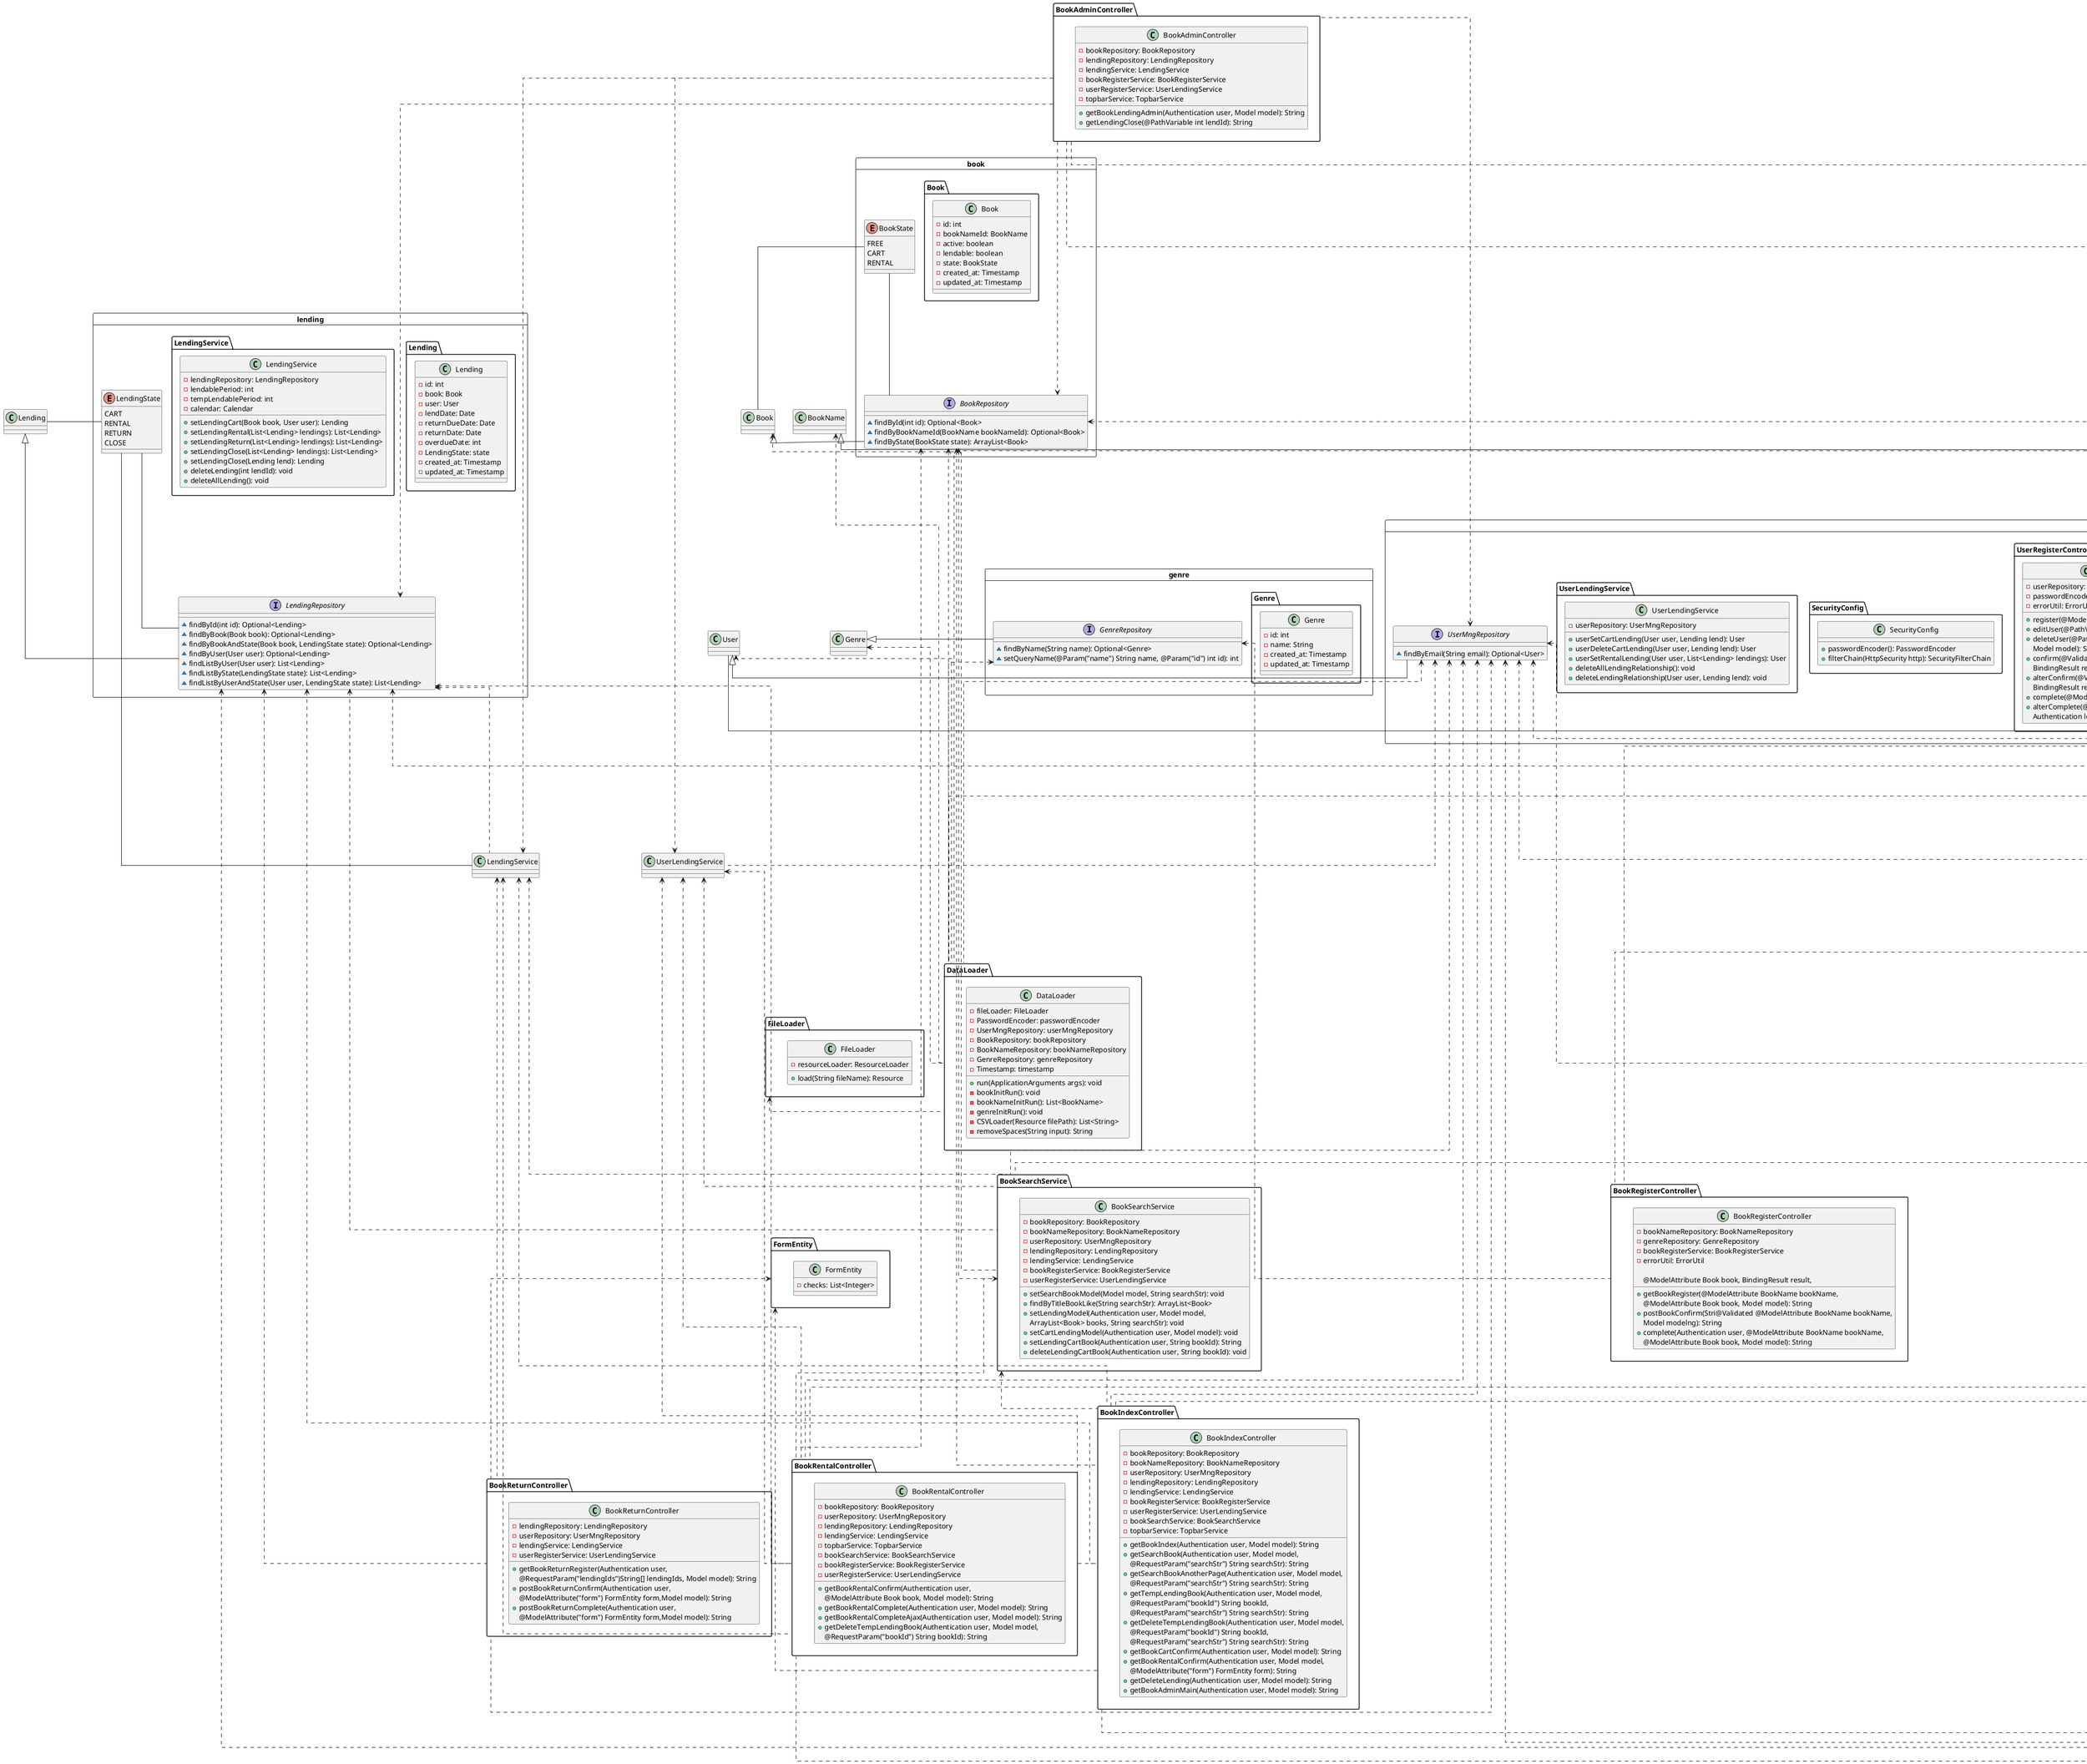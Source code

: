 @startuml
skinparam Linetype ortho
top to bottom direction

package "FormEntity" {
class FormEntity {
 - checks: List<Integer>
}
}

card user {
together {
package "User" {
class User {
- id: int
- first_name: String
- last_name: String
- email: String
- password: String
- role: Authority
- lendings: List<Lending>
- created_at: Timestamp
- updated_at: Timestamp
- name: String
- admin: boolean
}
}

enum Authority {
ADMIN
USER
}
}

interface UserMngRepository {
~ findByEmail(String email): Optional<User>
}

package "UserController" {
class UserController {
- userRepository: UserMngRepository
- lendingRepository: LendingRepository
- bookNameRepository: BookNameRepository
- topbarService: TopbarService

+ mainSite(Authentication user, Model model,
@ModelAttribute WeatherEntity weatherEntity): String
+ showAdminList(Model model): String
+ login(): String
+ logout(): String
+ getindex(Authentication user, Model model,
@ModelAttribute WeatherEntity weatherEntity): String
+ postindex(Authentication user, Model model): String
}
}

package "UserRegisterController" {
class UserRegisterController {
- userRepository: UserMngRepository
- passwordEncoder: PasswordEncoder
- errorUtil: ErrorUtil

+ register(@ModelAttribute User user, Model model): String
+ editUser(@PathVariable int id, Model model): String
+ deleteUser(@PathVariable int id, Authentication loginUser,
Model model): String
+ confirm(@Validated @ModelAttribute User user,
BindingResult result, Model model): String
+ alterConfirm(@Validated @ModelAttribute User user,
BindingResult result, Model model): String
+ complete(@ModelAttribute User user): String
+ alterComplete(@ModelAttribute User user,
Authentication loginUser, Model model): String
}
}

package "SecurityConfig" {
class SecurityConfig {

+ passwordEncoder(): PasswordEncoder
+ filterChain(HttpSecurity http): SecurityFilterChain
}
}

together {
interface UniqueLogin {
  ~ String message()
  ~ Class<?>[] groups()
  ~ Class<?> extends Payload>[] payload()
}

package "UniqueLoginValidator" {
class UniqueLoginValidator {

+ isValid(String value, ConstraintValidatorContext context): boolean
}
}
}

package "UserLendingService" {
class UserLendingService {
- userRepository: UserMngRepository

+ userSetCartLending(User user, Lending lend): User
+ userDeleteCartLending(User user, Lending lend): User
+ userSetRentalLending(User user, List<Lending> lendings): User
+ deleteAllLendingRelationship(): void
+ deleteLendingRelationship(User user, Lending lend): void
}
}

}

card book {
package "Book" {
class Book {
- id: int
- bookNameId: BookName
- active: boolean
- lendable: boolean
- state: BookState
- created_at: Timestamp
- updated_at: Timestamp

}
}

interface BookRepository {
~ findById(int id): Optional<Book>
~ findByBookNameId(BookName bookNameId): Optional<Book>
~ findByState(BookState state): ArrayList<Book>
}

enum BookState {
FREE
CART
RENTAL
}
}

card bookName {

package "BookName" {
class BookName {
- id: int
- title: String
- author: String
- detail: String
- publisher: String
- genre: Genre
- img: String
- active: boolean
- created_at: Timestamp
- updated_at: Timestamp
- newName: boolean
}
}

interface BookNameRepository {
~ findByTitle(String title): Optional<BookName>
~ findByTitleIgnoreCaseLikeOrderByTitle(String title): ArrayList<BookName>
~ findAllByOrderByTitle(): ArrayList<BookName>
~ findByNewNameTrue(): ArrayList<BookName>
}
}

card lending {
package "Lending" {
class Lending {
- id: int
- book: Book
- user: User
- lendDate: Date
- returnDueDate: Date
- returnDate: Date
- overdueDate: int
- LendingState: state
- created_at: Timestamp
- updated_at: Timestamp
}
}

interface LendingRepository {
~ findById(int id): Optional<Lending>
~ findByBook(Book book): Optional<Lending>
~ findByBookAndState(Book book, LendingState state): Optional<Lending>
~ findByUser(User user): Optional<Lending>
~ findListByUser(User user): List<Lending>
~ findListByState(LendingState state): List<Lending>
~ findListByUserAndState(User user, LendingState state): List<Lending>
}

package "LendingService" {
class LendingService {
- lendingRepository: LendingRepository
- lendablePeriod: int
- tempLendablePeriod: int
- calendar: Calendar
+ setLendingCart(Book book, User user): Lending
+ setLendingRental(List<Lending> lendings): List<Lending>
+ setLendingReturn(List<Lending> lendings): List<Lending>
+ setLendingClose(List<Lending> lendings): List<Lending>
+ setLendingClose(Lending lend): Lending
+ deleteLending(int lendId): void
+ deleteAllLending(): void
}
}

enum LendingState {
CART
RENTAL
RETURN
CLOSE
}
}

card genre {
package "Genre" {
class Genre {
- id: int
- name: String
- created_at: Timestamp
- updated_at: Timestamp
}
}

interface GenreRepository {
~ findByName(String name): Optional<Genre>
~ setQueryName(@Param("name") String name, @Param("id") int id): int
}
}

card weather {
package "WeatherEntity" {
class WeatherEntity {
- id: int
- date: LocalDateTime
- dateStr: String
- weatherType: String
- weatherdescription: String
- humidity: String
- temperature: String
- maxTemperature: String
- minTemperature: String
}
}

package "WeatherService" {
class WeatherService {
+ setWeatherInfo(WeatherEntity weatherEntity): WeatherEntity
}
}

interface WeatherRepository {
~ findByDate(LocalDateTime date): Optional<WeatherEntity>
}
}


together {
package "BookIndexController" {
class BookIndexController {
- bookRepository: BookRepository
- bookNameRepository: BookNameRepository
- userRepository: UserMngRepository
- lendingRepository: LendingRepository
- lendingService: LendingService
- bookRegisterService: BookRegisterService
- userRegisterService: UserLendingService
- bookSearchService: BookSearchService
- topbarService: TopbarService

+ getBookIndex(Authentication user, Model model): String
+ getSearchBook(Authentication user, Model model,
@RequestParam("searchStr") String searchStr): String
+ getSearchBookAnotherPage(Authentication user, Model model,
@RequestParam("searchStr") String searchStr): String
+ getTempLendingBook(Authentication user, Model model,
@RequestParam("bookId") String bookId,
@RequestParam("searchStr") String searchStr): String
+ getDeleteTempLendingBook(Authentication user, Model model,
@RequestParam("bookId") String bookId,
@RequestParam("searchStr") String searchStr): String
+ getBookCartConfirm(Authentication user, Model model): String
+ getBookRentalConfirm(Authentication user, Model model,
@ModelAttribute("form") FormEntity form): String
+ getDeleteLending(Authentication user, Model model): String
+ getBookAdminMain(Authentication user, Model model): String
}
}

package "BookRentalController" {
class BookRentalController {
- bookRepository: BookRepository
- userRepository: UserMngRepository
- lendingRepository: LendingRepository
- lendingService: LendingService
- topbarService: TopbarService
- bookSearchService: BookSearchService
- bookRegisterService: BookRegisterService
- userRegisterService: UserLendingService

+ getBookRentalConfirm(Authentication user,
@ModelAttribute Book book, Model model): String
+ getBookRentalComplete(Authentication user, Model model): String
+ getBookRentalCompleteAjax(Authentication user, Model model): String
+ getDeleteTempLendingBook(Authentication user, Model model,
@RequestParam("bookId") String bookId): String
}
}

package "BookReturnController" {
class BookReturnController {
- lendingRepository: LendingRepository
- userRepository: UserMngRepository
- lendingService: LendingService
- userRegisterService: UserLendingService

+ getBookReturnRegister(Authentication user,
@RequestParam("lendingIds")String[] lendingIds, Model model): String
+ postBookReturnConfirm(Authentication user,
@ModelAttribute("form") FormEntity form,Model model): String
+ postBookReturnComplete(Authentication user,
@ModelAttribute("form") FormEntity form,Model model): String
}
}
}

package "BookSearchService" {
class BookSearchService {
- bookRepository: BookRepository
- bookNameRepository: BookNameRepository
- userRepository: UserMngRepository
- lendingRepository: LendingRepository
- lendingService: LendingService
- bookRegisterService: BookRegisterService
- userRegisterService: UserLendingService

+ setSearchBookModel(Model model, String searchStr): void
+ findByTitleBookLike(String searchStr): ArrayList<Book>
+ setLendingModel(Authentication user, Model model,
ArrayList<Book> books, String searchStr): void
+ setCartLendingModel(Authentication user, Model model): void
+ setLendingCartBook(Authentication user, String bookId): String
+ deleteLendingCartBook(Authentication user, String bookId): void
}

}
package "BookRegisterController" {
class BookRegisterController {
- bookNameRepository: BookNameRepository
- genreRepository: GenreRepository
- bookRegisterService: BookRegisterService
- errorUtil: ErrorUtil

+ getBookRegister(@ModelAttribute BookName bookName,
@ModelAttribute Book book, Model model): String
+ postBookConfirm(Stri@Validated @ModelAttribute BookName bookName,
@ModelAttribute Book book, BindingResult result,
Model modelng): String
+ complete(Authentication user, @ModelAttribute BookName bookName,
@ModelAttribute Book book, Model model): String
}
}

package "AppConfig" {
class AppConfig {
+ bookSelected(): Map<Integer, Integer>
}
}

together {
package "DataLoader" {
class DataLoader {
- fileLoader: FileLoader
- PasswordEncoder: passwordEncoder
- UserMngRepository: userMngRepository
- BookRepository: bookRepository
- BookNameRepository: bookNameRepository
- GenreRepository: genreRepository
- Timestamp: timestamp

+ run(ApplicationArguments args): void
- bookInitRun(): void
- bookNameInitRun(): List<BookName>
- genreInitRun(): void
- CSVLoader(Resource filePath): List<String>
- removeSpaces(String input): String
}
}

package "FileLoader" {
class FileLoader {
- resourceLoader: ResourceLoader
+ load(String fileName): Resource
}
}
}

package "BookRegisterService" {
class BookRegisterService {
- bookRepository: BookRepository
- bookNameRepository: BookNameRepository

+ bookSave(Book book, BookName bookName): void
+ bookLendableChange(Book book, boolean lendable, BookState state): void
+ bookCartSave(Book book): void
+ bookRentalSave(Book book): void
+ bookReturnSave(Book book): void
+ bookAllLendableChange(boolean lendable): void
}
}

package "ErrorUtil" {
class ErrorUtil {
+ addAllErrors(BindingResult result): String
+ isOnlyEmailError(BindingResult result): boolean
+ printErrorLog(BindingResult result): void
}
}

package "BookAdminController" {
class BookAdminController {
- bookRepository: BookRepository
- lendingRepository: LendingRepository
- lendingService: LendingService
- bookRegisterService: BookRegisterService
- userRegisterService: UserLendingService
- topbarService: TopbarService

+ getBookLendingAdmin(Authentication user, Model model): String
+ getLendingClose(@PathVariable int lendId): String
}
}

package "TopbarService" {
class TopbarService {
- userRepository: UserMngRepository
- lendingRepository: LendingRepository
- weatherRepository: WeatherRepository

+ setTopbarModel(Authentication user, Model model): void
}
}

package "ScheduledTasks" {
class ScheduledTasks {
- weatherService: WeatherService
- weatherrepository: WeatherRepository

+ updateWeatherInfo(): void
}
}

package "SpringPcBtoApplication" {
class SpringPcBtoApplication {
+ main(String[] args): void
+ run(ApplicationArguments args): void
}
}


Book <|- BookRepository
BookState - Book
BookState -- BookRepository

Genre <|- GenreRepository

Lending <|- LendingRepository
LendingState -- LendingRepository
LendingState - Lending
LendingState --- LendingService

User <|- UserMngRepository

BookName <|- BookNameRepository

FormEntity <... BookIndexController
BookNameRepository <.. BookIndexController
BookRepository <.. BookIndexController
LendingRepository <... BookIndexController
UserMngRepository <... BookIndexController
BookSearchService <.. BookIndexController
LendingService <.. BookIndexController
TopbarService <... BookIndexController
UserLendingService <... BookIndexController

BookNameRepository <... BookRegisterController
GenreRepository <.... BookRegisterController
BookRegisterService <.... BookRegisterController

ErrorUtil <... UserRegisterController

BookRepository <... BookRentalController
LendingRepository <... BookRentalController
UserMngRepository <... BookRentalController
BookSearchService <... BookRentalController
LendingService <... BookRentalController
TopbarService <.... BookRentalController
UserLendingService <... BookRentalController
BookRegisterService <... BookRentalController
UserLendingService <... BookRentalController

FormEntity <... BookReturnController
LendingRepository <.... BookReturnController
UserMngRepository <.... BookReturnController
LendingService <.... BookReturnController

BookAdminController ....> UserMngRepository
BookAdminController ...> BookRepository
BookAdminController ....> LendingRepository
BookAdminController ....> LendingService
BookAdminController ...> BookRegisterService
BookAdminController ....> UserLendingService
BookAdminController ....> TopbarService

BookNameRepository <..... UserController
LendingRepository <..... UserController
UserMngRepository <... UserController
TopbarService <..... UserController

UserMngRepository <... UserRegisterController
ErrorUtil <.... UserRegisterController

WeatherEntity <|- WeatherRepository
WeatherRepository <.. ScheduledTasks
WeatherRepository <.. WeatherService
WeatherService <.. ScheduledTasks

FileLoader <. DataLoader
UserMngRepository <..... DataLoader
BookRepository <..... DataLoader
BookNameRepository <..... DataLoader
GenreRepository <..... DataLoader
Book <..... DataLoader
BookName <..... DataLoader
Genre <..... DataLoader
User <..... DataLoader

BookNameRepository <.... BookRegisterService
BookRepository <.... BookRegisterService

BookNameRepository <... BookSearchService
BookRepository <... BookSearchService
LendingRepository <.... BookSearchService
LendingService <.... BookSearchService
UserMngRepository <.... BookSearchService
BookRegisterService <.... BookSearchService
UserLendingService <.... BookSearchService

LendingRepository <.. LendingService

LendingRepository <..... TopbarService
UserMngRepository <..... TopbarService
WeatherRepository <..... TopbarService

UserMngRepository <... UserLendingService

UserMngRepository <... UniqueLoginValidator
UniqueLogin <. UniqueLoginValidator

Authority -- SecurityConfig
Authority - User

@enduml